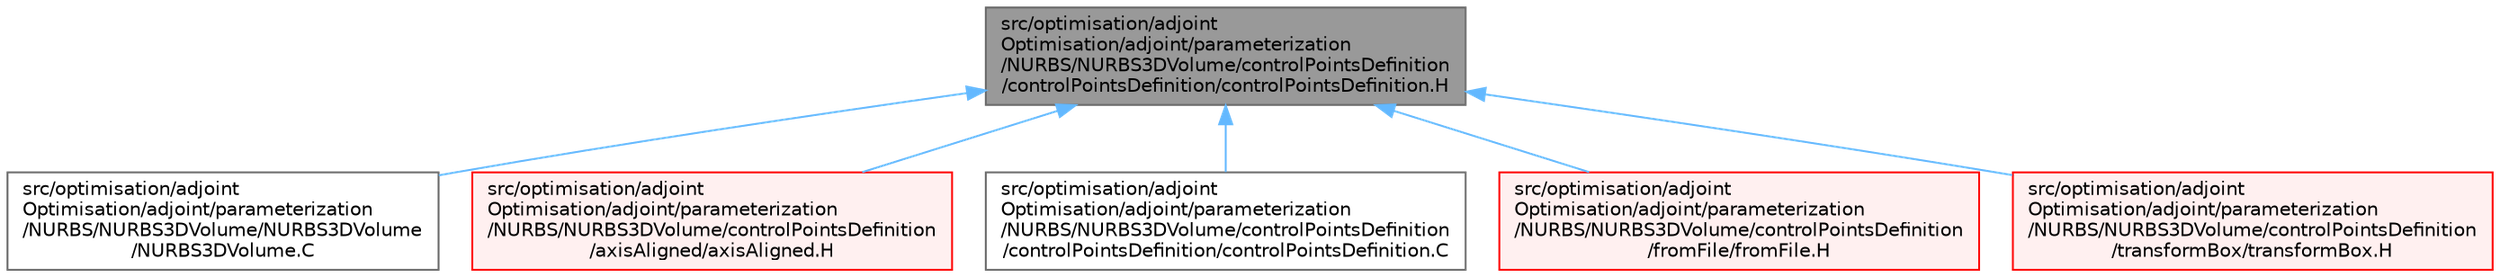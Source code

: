 digraph "src/optimisation/adjointOptimisation/adjoint/parameterization/NURBS/NURBS3DVolume/controlPointsDefinition/controlPointsDefinition/controlPointsDefinition.H"
{
 // LATEX_PDF_SIZE
  bgcolor="transparent";
  edge [fontname=Helvetica,fontsize=10,labelfontname=Helvetica,labelfontsize=10];
  node [fontname=Helvetica,fontsize=10,shape=box,height=0.2,width=0.4];
  Node1 [id="Node000001",label="src/optimisation/adjoint\lOptimisation/adjoint/parameterization\l/NURBS/NURBS3DVolume/controlPointsDefinition\l/controlPointsDefinition/controlPointsDefinition.H",height=0.2,width=0.4,color="gray40", fillcolor="grey60", style="filled", fontcolor="black",tooltip=" "];
  Node1 -> Node2 [id="edge1_Node000001_Node000002",dir="back",color="steelblue1",style="solid",tooltip=" "];
  Node2 [id="Node000002",label="src/optimisation/adjoint\lOptimisation/adjoint/parameterization\l/NURBS/NURBS3DVolume/NURBS3DVolume\l/NURBS3DVolume.C",height=0.2,width=0.4,color="grey40", fillcolor="white", style="filled",URL="$NURBS3DVolume_8C.html",tooltip=" "];
  Node1 -> Node3 [id="edge2_Node000001_Node000003",dir="back",color="steelblue1",style="solid",tooltip=" "];
  Node3 [id="Node000003",label="src/optimisation/adjoint\lOptimisation/adjoint/parameterization\l/NURBS/NURBS3DVolume/controlPointsDefinition\l/axisAligned/axisAligned.H",height=0.2,width=0.4,color="red", fillcolor="#FFF0F0", style="filled",URL="$axisAligned_8H.html",tooltip=" "];
  Node1 -> Node5 [id="edge3_Node000001_Node000005",dir="back",color="steelblue1",style="solid",tooltip=" "];
  Node5 [id="Node000005",label="src/optimisation/adjoint\lOptimisation/adjoint/parameterization\l/NURBS/NURBS3DVolume/controlPointsDefinition\l/controlPointsDefinition/controlPointsDefinition.C",height=0.2,width=0.4,color="grey40", fillcolor="white", style="filled",URL="$controlPointsDefinition_8C.html",tooltip=" "];
  Node1 -> Node6 [id="edge4_Node000001_Node000006",dir="back",color="steelblue1",style="solid",tooltip=" "];
  Node6 [id="Node000006",label="src/optimisation/adjoint\lOptimisation/adjoint/parameterization\l/NURBS/NURBS3DVolume/controlPointsDefinition\l/fromFile/fromFile.H",height=0.2,width=0.4,color="red", fillcolor="#FFF0F0", style="filled",URL="$fromFile_8H.html",tooltip=" "];
  Node1 -> Node8 [id="edge5_Node000001_Node000008",dir="back",color="steelblue1",style="solid",tooltip=" "];
  Node8 [id="Node000008",label="src/optimisation/adjoint\lOptimisation/adjoint/parameterization\l/NURBS/NURBS3DVolume/controlPointsDefinition\l/transformBox/transformBox.H",height=0.2,width=0.4,color="red", fillcolor="#FFF0F0", style="filled",URL="$transformBox_8H.html",tooltip=" "];
}
